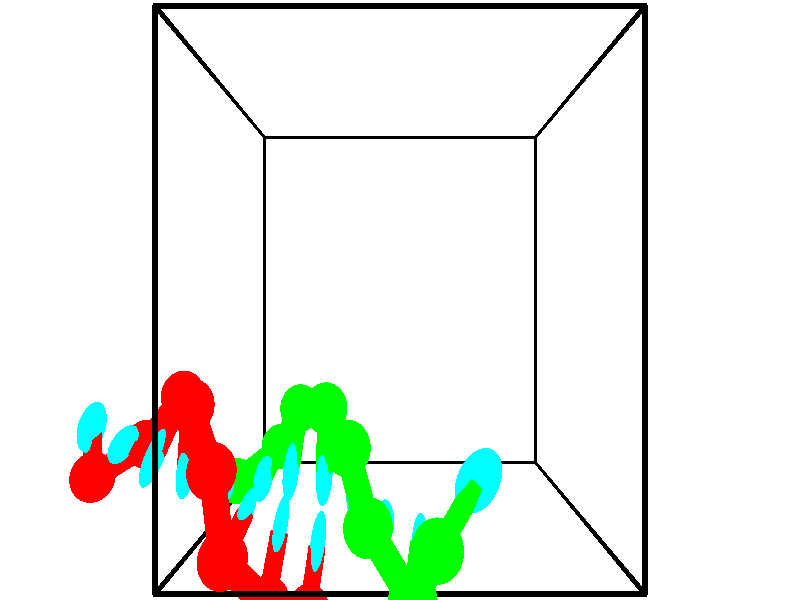 // switches for output
#declare DRAW_BASES = 1; // possible values are 0, 1; only relevant for DNA ribbons
#declare DRAW_BASES_TYPE = 3; // possible values are 1, 2, 3; only relevant for DNA ribbons
#declare DRAW_FOG = 0; // set to 1 to enable fog

#include "colors.inc"

#include "transforms.inc"
background { rgb <1, 1, 1>}

#default {
   normal{
       ripples 0.25
       frequency 0.20
       turbulence 0.2
       lambda 5
   }
	finish {
		phong 0.1
		phong_size 40.
	}
}

// original window dimensions: 1024x640


// camera settings

camera {
	sky <-0, 1, 0>
	up <-0, 1, 0>
	right 1.6 * <1, 0, 0>
	location <2.5, 2.5, 11.1562>
	look_at <2.5, 2.5, 2.5>
	direction <0, 0, -8.6562>
	angle 67.0682
}


# declare cpy_camera_pos = <2.5, 2.5, 11.1562>;
# if (DRAW_FOG = 1)
fog {
	fog_type 2
	up vnormalize(cpy_camera_pos)
	color rgbt<1,1,1,0.3>
	distance 1e-5
	fog_alt 3e-3
	fog_offset 4
}
# end


// LIGHTS

# declare lum = 6;
global_settings {
	ambient_light rgb lum * <0.05, 0.05, 0.05>
	max_trace_level 15
}# declare cpy_direct_light_amount = 0.25;
light_source
{	1000 * <-1, -1, 1>,
	rgb lum * cpy_direct_light_amount
	parallel
}

light_source
{	1000 * <1, 1, -1>,
	rgb lum * cpy_direct_light_amount
	parallel
}

// strand 0

// nucleotide -1

// particle -1
sphere {
	<-1.212059, 0.716497, 3.863023> 0.250000
	pigment { color rgbt <1,0,0,0> }
	no_shadow
}
cylinder {
	<-1.109032, 1.038834, 4.076294>,  <-1.047215, 1.232236, 4.204257>, 0.100000
	pigment { color rgbt <1,0,0,0> }
	no_shadow
}
cylinder {
	<-1.109032, 1.038834, 4.076294>,  <-1.212059, 0.716497, 3.863023>, 0.100000
	pigment { color rgbt <1,0,0,0> }
	no_shadow
}

// particle -1
sphere {
	<-1.109032, 1.038834, 4.076294> 0.100000
	pigment { color rgbt <1,0,0,0> }
	no_shadow
}
sphere {
	0, 1
	scale<0.080000,0.200000,0.300000>
	matrix <0.884101, -0.419200, 0.206485,
		0.389902, 0.418199, -0.820418,
		0.257568, 0.805842, 0.533177,
		-1.031761, 1.280586, 4.236247>
	pigment { color rgbt <0,1,1,0> }
	no_shadow
}
cylinder {
	<-0.683792, 0.995370, 3.585941>,  <-1.212059, 0.716497, 3.863023>, 0.130000
	pigment { color rgbt <1,0,0,0> }
	no_shadow
}

// nucleotide -1

// particle -1
sphere {
	<-0.683792, 0.995370, 3.585941> 0.250000
	pigment { color rgbt <1,0,0,0> }
	no_shadow
}
cylinder {
	<-0.665977, 1.070229, 3.978470>,  <-0.655289, 1.115144, 4.213987>, 0.100000
	pigment { color rgbt <1,0,0,0> }
	no_shadow
}
cylinder {
	<-0.665977, 1.070229, 3.978470>,  <-0.683792, 0.995370, 3.585941>, 0.100000
	pigment { color rgbt <1,0,0,0> }
	no_shadow
}

// particle -1
sphere {
	<-0.665977, 1.070229, 3.978470> 0.100000
	pigment { color rgbt <1,0,0,0> }
	no_shadow
}
sphere {
	0, 1
	scale<0.080000,0.200000,0.300000>
	matrix <0.882789, -0.467204, 0.049035,
		0.467654, 0.864116, -0.186018,
		0.044536, 0.187146, 0.981322,
		-0.652617, 1.126372, 4.272866>
	pigment { color rgbt <0,1,1,0> }
	no_shadow
}
cylinder {
	<-0.105915, 1.541179, 3.898858>,  <-0.683792, 0.995370, 3.585941>, 0.130000
	pigment { color rgbt <1,0,0,0> }
	no_shadow
}

// nucleotide -1

// particle -1
sphere {
	<-0.105915, 1.541179, 3.898858> 0.250000
	pigment { color rgbt <1,0,0,0> }
	no_shadow
}
cylinder {
	<-0.203548, 1.241417, 4.145050>,  <-0.262128, 1.061560, 4.292765>, 0.100000
	pigment { color rgbt <1,0,0,0> }
	no_shadow
}
cylinder {
	<-0.203548, 1.241417, 4.145050>,  <-0.105915, 1.541179, 3.898858>, 0.100000
	pigment { color rgbt <1,0,0,0> }
	no_shadow
}

// particle -1
sphere {
	<-0.203548, 1.241417, 4.145050> 0.100000
	pigment { color rgbt <1,0,0,0> }
	no_shadow
}
sphere {
	0, 1
	scale<0.080000,0.200000,0.300000>
	matrix <0.960819, -0.272842, 0.048825,
		0.131339, 0.603282, 0.786639,
		-0.244083, -0.749405, 0.615480,
		-0.276773, 1.016595, 4.329694>
	pigment { color rgbt <0,1,1,0> }
	no_shadow
}
cylinder {
	<0.220082, 1.540397, 4.584693>,  <-0.105915, 1.541179, 3.898858>, 0.130000
	pigment { color rgbt <1,0,0,0> }
	no_shadow
}

// nucleotide -1

// particle -1
sphere {
	<0.220082, 1.540397, 4.584693> 0.250000
	pigment { color rgbt <1,0,0,0> }
	no_shadow
}
cylinder {
	<0.143208, 1.173256, 4.445778>,  <0.097083, 0.952971, 4.362429>, 0.100000
	pigment { color rgbt <1,0,0,0> }
	no_shadow
}
cylinder {
	<0.143208, 1.173256, 4.445778>,  <0.220082, 1.540397, 4.584693>, 0.100000
	pigment { color rgbt <1,0,0,0> }
	no_shadow
}

// particle -1
sphere {
	<0.143208, 1.173256, 4.445778> 0.100000
	pigment { color rgbt <1,0,0,0> }
	no_shadow
}
sphere {
	0, 1
	scale<0.080000,0.200000,0.300000>
	matrix <0.976522, -0.213954, 0.025066,
		-0.097311, -0.334318, 0.937423,
		-0.192186, -0.917853, -0.347289,
		0.085552, 0.897900, 4.341591>
	pigment { color rgbt <0,1,1,0> }
	no_shadow
}
cylinder {
	<0.548176, 1.018597, 4.900440>,  <0.220082, 1.540397, 4.584693>, 0.130000
	pigment { color rgbt <1,0,0,0> }
	no_shadow
}

// nucleotide -1

// particle -1
sphere {
	<0.548176, 1.018597, 4.900440> 0.250000
	pigment { color rgbt <1,0,0,0> }
	no_shadow
}
cylinder {
	<0.478111, 0.844734, 4.547081>,  <0.436073, 0.740416, 4.335065>, 0.100000
	pigment { color rgbt <1,0,0,0> }
	no_shadow
}
cylinder {
	<0.478111, 0.844734, 4.547081>,  <0.548176, 1.018597, 4.900440>, 0.100000
	pigment { color rgbt <1,0,0,0> }
	no_shadow
}

// particle -1
sphere {
	<0.478111, 0.844734, 4.547081> 0.100000
	pigment { color rgbt <1,0,0,0> }
	no_shadow
}
sphere {
	0, 1
	scale<0.080000,0.200000,0.300000>
	matrix <0.927734, -0.373242, -0.000306,
		-0.329588, -0.819612, 0.468624,
		-0.175161, -0.434658, -0.883397,
		0.425563, 0.714337, 4.282062>
	pigment { color rgbt <0,1,1,0> }
	no_shadow
}
cylinder {
	<0.693102, 0.291695, 5.007556>,  <0.548176, 1.018597, 4.900440>, 0.130000
	pigment { color rgbt <1,0,0,0> }
	no_shadow
}

// nucleotide -1

// particle -1
sphere {
	<0.693102, 0.291695, 5.007556> 0.250000
	pigment { color rgbt <1,0,0,0> }
	no_shadow
}
cylinder {
	<0.731060, 0.414070, 4.628632>,  <0.753835, 0.487495, 4.401277>, 0.100000
	pigment { color rgbt <1,0,0,0> }
	no_shadow
}
cylinder {
	<0.731060, 0.414070, 4.628632>,  <0.693102, 0.291695, 5.007556>, 0.100000
	pigment { color rgbt <1,0,0,0> }
	no_shadow
}

// particle -1
sphere {
	<0.731060, 0.414070, 4.628632> 0.100000
	pigment { color rgbt <1,0,0,0> }
	no_shadow
}
sphere {
	0, 1
	scale<0.080000,0.200000,0.300000>
	matrix <0.948720, -0.316040, -0.007030,
		-0.301538, -0.898065, -0.320240,
		0.094895, 0.305938, -0.947310,
		0.759529, 0.505851, 4.344439>
	pigment { color rgbt <0,1,1,0> }
	no_shadow
}
cylinder {
	<1.050273, -0.255190, 4.603967>,  <0.693102, 0.291695, 5.007556>, 0.130000
	pigment { color rgbt <1,0,0,0> }
	no_shadow
}

// nucleotide -1

// particle -1
sphere {
	<1.050273, -0.255190, 4.603967> 0.250000
	pigment { color rgbt <1,0,0,0> }
	no_shadow
}
cylinder {
	<1.095177, 0.083405, 4.395790>,  <1.122119, 0.286561, 4.270884>, 0.100000
	pigment { color rgbt <1,0,0,0> }
	no_shadow
}
cylinder {
	<1.095177, 0.083405, 4.395790>,  <1.050273, -0.255190, 4.603967>, 0.100000
	pigment { color rgbt <1,0,0,0> }
	no_shadow
}

// particle -1
sphere {
	<1.095177, 0.083405, 4.395790> 0.100000
	pigment { color rgbt <1,0,0,0> }
	no_shadow
}
sphere {
	0, 1
	scale<0.080000,0.200000,0.300000>
	matrix <0.971505, -0.203526, -0.121476,
		-0.208752, -0.491975, -0.845212,
		0.112260, 0.846486, -0.520442,
		1.128855, 0.337350, 4.239657>
	pigment { color rgbt <0,1,1,0> }
	no_shadow
}
cylinder {
	<1.420053, -0.537124, 4.091412>,  <1.050273, -0.255190, 4.603967>, 0.130000
	pigment { color rgbt <1,0,0,0> }
	no_shadow
}

// nucleotide -1

// particle -1
sphere {
	<1.420053, -0.537124, 4.091412> 0.250000
	pigment { color rgbt <1,0,0,0> }
	no_shadow
}
cylinder {
	<1.489571, -0.143417, 4.104149>,  <1.531281, 0.092807, 4.111791>, 0.100000
	pigment { color rgbt <1,0,0,0> }
	no_shadow
}
cylinder {
	<1.489571, -0.143417, 4.104149>,  <1.420053, -0.537124, 4.091412>, 0.100000
	pigment { color rgbt <1,0,0,0> }
	no_shadow
}

// particle -1
sphere {
	<1.489571, -0.143417, 4.104149> 0.100000
	pigment { color rgbt <1,0,0,0> }
	no_shadow
}
sphere {
	0, 1
	scale<0.080000,0.200000,0.300000>
	matrix <0.959081, -0.161829, -0.232326,
		-0.223518, 0.070917, -0.972116,
		0.173793, 0.984267, 0.031844,
		1.541708, 0.151863, 4.113702>
	pigment { color rgbt <0,1,1,0> }
	no_shadow
}
// strand 1

// nucleotide -1

// particle -1
sphere {
	<2.853780, 0.527355, 5.456081> 0.250000
	pigment { color rgbt <0,1,0,0> }
	no_shadow
}
cylinder {
	<3.096344, 0.807190, 5.304901>,  <3.241882, 0.975091, 5.214193>, 0.100000
	pigment { color rgbt <0,1,0,0> }
	no_shadow
}
cylinder {
	<3.096344, 0.807190, 5.304901>,  <2.853780, 0.527355, 5.456081>, 0.100000
	pigment { color rgbt <0,1,0,0> }
	no_shadow
}

// particle -1
sphere {
	<3.096344, 0.807190, 5.304901> 0.100000
	pigment { color rgbt <0,1,0,0> }
	no_shadow
}
sphere {
	0, 1
	scale<0.080000,0.200000,0.300000>
	matrix <0.077781, 0.420849, 0.903790,
		0.791339, -0.577464, 0.200792,
		0.606409, 0.699587, -0.377950,
		3.278267, 1.017066, 5.191516>
	pigment { color rgbt <0,1,1,0> }
	no_shadow
}
cylinder {
	<2.627841, -0.026747, 5.093631>,  <2.853780, 0.527355, 5.456081>, 0.130000
	pigment { color rgbt <0,1,0,0> }
	no_shadow
}

// nucleotide -1

// particle -1
sphere {
	<2.627841, -0.026747, 5.093631> 0.250000
	pigment { color rgbt <0,1,0,0> }
	no_shadow
}
cylinder {
	<2.676977, 0.146118, 4.736275>,  <2.706459, 0.249837, 4.521861>, 0.100000
	pigment { color rgbt <0,1,0,0> }
	no_shadow
}
cylinder {
	<2.676977, 0.146118, 4.736275>,  <2.627841, -0.026747, 5.093631>, 0.100000
	pigment { color rgbt <0,1,0,0> }
	no_shadow
}

// particle -1
sphere {
	<2.676977, 0.146118, 4.736275> 0.100000
	pigment { color rgbt <0,1,0,0> }
	no_shadow
}
sphere {
	0, 1
	scale<0.080000,0.200000,0.300000>
	matrix <-0.990109, -0.008110, -0.140064,
		-0.067775, 0.901760, 0.426891,
		0.122842, 0.432162, -0.893391,
		2.713830, 0.275767, 4.468257>
	pigment { color rgbt <0,1,1,0> }
	no_shadow
}
cylinder {
	<2.176553, 0.585126, 5.063022>,  <2.627841, -0.026747, 5.093631>, 0.130000
	pigment { color rgbt <0,1,0,0> }
	no_shadow
}

// nucleotide -1

// particle -1
sphere {
	<2.176553, 0.585126, 5.063022> 0.250000
	pigment { color rgbt <0,1,0,0> }
	no_shadow
}
cylinder {
	<2.264675, 0.497604, 4.682793>,  <2.317549, 0.445091, 4.454655>, 0.100000
	pigment { color rgbt <0,1,0,0> }
	no_shadow
}
cylinder {
	<2.264675, 0.497604, 4.682793>,  <2.176553, 0.585126, 5.063022>, 0.100000
	pigment { color rgbt <0,1,0,0> }
	no_shadow
}

// particle -1
sphere {
	<2.264675, 0.497604, 4.682793> 0.100000
	pigment { color rgbt <0,1,0,0> }
	no_shadow
}
sphere {
	0, 1
	scale<0.080000,0.200000,0.300000>
	matrix <-0.974762, -0.085479, -0.206236,
		-0.036128, 0.972018, -0.232114,
		0.220306, -0.218805, -0.950573,
		2.330767, 0.431963, 4.397621>
	pigment { color rgbt <0,1,1,0> }
	no_shadow
}
cylinder {
	<1.938988, 1.185984, 4.737457>,  <2.176553, 0.585126, 5.063022>, 0.130000
	pigment { color rgbt <0,1,0,0> }
	no_shadow
}

// nucleotide -1

// particle -1
sphere {
	<1.938988, 1.185984, 4.737457> 0.250000
	pigment { color rgbt <0,1,0,0> }
	no_shadow
}
cylinder {
	<1.980829, 0.880356, 4.482819>,  <2.005934, 0.696979, 4.330036>, 0.100000
	pigment { color rgbt <0,1,0,0> }
	no_shadow
}
cylinder {
	<1.980829, 0.880356, 4.482819>,  <1.938988, 1.185984, 4.737457>, 0.100000
	pigment { color rgbt <0,1,0,0> }
	no_shadow
}

// particle -1
sphere {
	<1.980829, 0.880356, 4.482819> 0.100000
	pigment { color rgbt <0,1,0,0> }
	no_shadow
}
sphere {
	0, 1
	scale<0.080000,0.200000,0.300000>
	matrix <-0.924263, 0.161621, -0.345857,
		0.367146, 0.624560, -0.689296,
		0.104604, -0.764070, -0.636596,
		2.012210, 0.651135, 4.291840>
	pigment { color rgbt <0,1,1,0> }
	no_shadow
}
cylinder {
	<1.636285, 1.449487, 4.128637>,  <1.938988, 1.185984, 4.737457>, 0.130000
	pigment { color rgbt <0,1,0,0> }
	no_shadow
}

// nucleotide -1

// particle -1
sphere {
	<1.636285, 1.449487, 4.128637> 0.250000
	pigment { color rgbt <0,1,0,0> }
	no_shadow
}
cylinder {
	<1.618423, 1.055573, 4.061462>,  <1.607707, 0.819224, 4.021157>, 0.100000
	pigment { color rgbt <0,1,0,0> }
	no_shadow
}
cylinder {
	<1.618423, 1.055573, 4.061462>,  <1.636285, 1.449487, 4.128637>, 0.100000
	pigment { color rgbt <0,1,0,0> }
	no_shadow
}

// particle -1
sphere {
	<1.618423, 1.055573, 4.061462> 0.100000
	pigment { color rgbt <0,1,0,0> }
	no_shadow
}
sphere {
	0, 1
	scale<0.080000,0.200000,0.300000>
	matrix <-0.980117, 0.075718, -0.183403,
		0.193329, 0.156410, -0.968587,
		-0.044654, -0.984786, -0.167938,
		1.605027, 0.760137, 4.011081>
	pigment { color rgbt <0,1,1,0> }
	no_shadow
}
cylinder {
	<1.230061, 1.353370, 3.469278>,  <1.636285, 1.449487, 4.128637>, 0.130000
	pigment { color rgbt <0,1,0,0> }
	no_shadow
}

// nucleotide -1

// particle -1
sphere {
	<1.230061, 1.353370, 3.469278> 0.250000
	pigment { color rgbt <0,1,0,0> }
	no_shadow
}
cylinder {
	<1.204439, 1.025253, 3.696617>,  <1.189066, 0.828383, 3.833020>, 0.100000
	pigment { color rgbt <0,1,0,0> }
	no_shadow
}
cylinder {
	<1.204439, 1.025253, 3.696617>,  <1.230061, 1.353370, 3.469278>, 0.100000
	pigment { color rgbt <0,1,0,0> }
	no_shadow
}

// particle -1
sphere {
	<1.204439, 1.025253, 3.696617> 0.100000
	pigment { color rgbt <0,1,0,0> }
	no_shadow
}
sphere {
	0, 1
	scale<0.080000,0.200000,0.300000>
	matrix <-0.995393, 0.011805, -0.095146,
		0.071338, -0.571823, -0.817269,
		-0.064055, -0.820292, 0.568347,
		1.185223, 0.779166, 3.867121>
	pigment { color rgbt <0,1,1,0> }
	no_shadow
}
cylinder {
	<0.898721, 0.861724, 3.057072>,  <1.230061, 1.353370, 3.469278>, 0.130000
	pigment { color rgbt <0,1,0,0> }
	no_shadow
}

// nucleotide -1

// particle -1
sphere {
	<0.898721, 0.861724, 3.057072> 0.250000
	pigment { color rgbt <0,1,0,0> }
	no_shadow
}
cylinder {
	<0.854799, 0.752548, 3.439369>,  <0.828446, 0.687043, 3.668748>, 0.100000
	pigment { color rgbt <0,1,0,0> }
	no_shadow
}
cylinder {
	<0.854799, 0.752548, 3.439369>,  <0.898721, 0.861724, 3.057072>, 0.100000
	pigment { color rgbt <0,1,0,0> }
	no_shadow
}

// particle -1
sphere {
	<0.854799, 0.752548, 3.439369> 0.100000
	pigment { color rgbt <0,1,0,0> }
	no_shadow
}
sphere {
	0, 1
	scale<0.080000,0.200000,0.300000>
	matrix <-0.993098, -0.009749, -0.116879,
		0.041219, -0.961982, -0.269986,
		-0.109804, -0.272940, 0.955744,
		0.821858, 0.670666, 3.726092>
	pigment { color rgbt <0,1,1,0> }
	no_shadow
}
cylinder {
	<0.304998, 0.464746, 3.010768>,  <0.898721, 0.861724, 3.057072>, 0.130000
	pigment { color rgbt <0,1,0,0> }
	no_shadow
}

// nucleotide -1

// particle -1
sphere {
	<0.304998, 0.464746, 3.010768> 0.250000
	pigment { color rgbt <0,1,0,0> }
	no_shadow
}
cylinder {
	<0.336374, 0.545380, 3.401299>,  <0.355200, 0.593760, 3.635617>, 0.100000
	pigment { color rgbt <0,1,0,0> }
	no_shadow
}
cylinder {
	<0.336374, 0.545380, 3.401299>,  <0.304998, 0.464746, 3.010768>, 0.100000
	pigment { color rgbt <0,1,0,0> }
	no_shadow
}

// particle -1
sphere {
	<0.336374, 0.545380, 3.401299> 0.100000
	pigment { color rgbt <0,1,0,0> }
	no_shadow
}
sphere {
	0, 1
	scale<0.080000,0.200000,0.300000>
	matrix <-0.984862, 0.167522, 0.044538,
		-0.154578, -0.965039, 0.211673,
		0.078440, 0.201584, 0.976325,
		0.359906, 0.605855, 3.694196>
	pigment { color rgbt <0,1,1,0> }
	no_shadow
}
// box output
cylinder {
	<0.000000, 0.000000, 0.000000>,  <5.000000, 0.000000, 0.000000>, 0.025000
	pigment { color rgbt <0,0,0,0> }
	no_shadow
}
cylinder {
	<0.000000, 0.000000, 0.000000>,  <0.000000, 5.000000, 0.000000>, 0.025000
	pigment { color rgbt <0,0,0,0> }
	no_shadow
}
cylinder {
	<0.000000, 0.000000, 0.000000>,  <0.000000, 0.000000, 5.000000>, 0.025000
	pigment { color rgbt <0,0,0,0> }
	no_shadow
}
cylinder {
	<5.000000, 5.000000, 5.000000>,  <0.000000, 5.000000, 5.000000>, 0.025000
	pigment { color rgbt <0,0,0,0> }
	no_shadow
}
cylinder {
	<5.000000, 5.000000, 5.000000>,  <5.000000, 0.000000, 5.000000>, 0.025000
	pigment { color rgbt <0,0,0,0> }
	no_shadow
}
cylinder {
	<5.000000, 5.000000, 5.000000>,  <5.000000, 5.000000, 0.000000>, 0.025000
	pigment { color rgbt <0,0,0,0> }
	no_shadow
}
cylinder {
	<0.000000, 0.000000, 5.000000>,  <0.000000, 5.000000, 5.000000>, 0.025000
	pigment { color rgbt <0,0,0,0> }
	no_shadow
}
cylinder {
	<0.000000, 0.000000, 5.000000>,  <5.000000, 0.000000, 5.000000>, 0.025000
	pigment { color rgbt <0,0,0,0> }
	no_shadow
}
cylinder {
	<5.000000, 5.000000, 0.000000>,  <0.000000, 5.000000, 0.000000>, 0.025000
	pigment { color rgbt <0,0,0,0> }
	no_shadow
}
cylinder {
	<5.000000, 5.000000, 0.000000>,  <5.000000, 0.000000, 0.000000>, 0.025000
	pigment { color rgbt <0,0,0,0> }
	no_shadow
}
cylinder {
	<5.000000, 0.000000, 5.000000>,  <5.000000, 0.000000, 0.000000>, 0.025000
	pigment { color rgbt <0,0,0,0> }
	no_shadow
}
cylinder {
	<0.000000, 5.000000, 0.000000>,  <0.000000, 5.000000, 5.000000>, 0.025000
	pigment { color rgbt <0,0,0,0> }
	no_shadow
}
// end of box output

